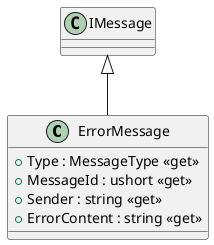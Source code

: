@startuml
class ErrorMessage {
    + Type : MessageType <<get>>
    + MessageId : ushort <<get>>
    + Sender : string <<get>>
    + ErrorContent : string <<get>>
}
IMessage <|-- ErrorMessage
@enduml
